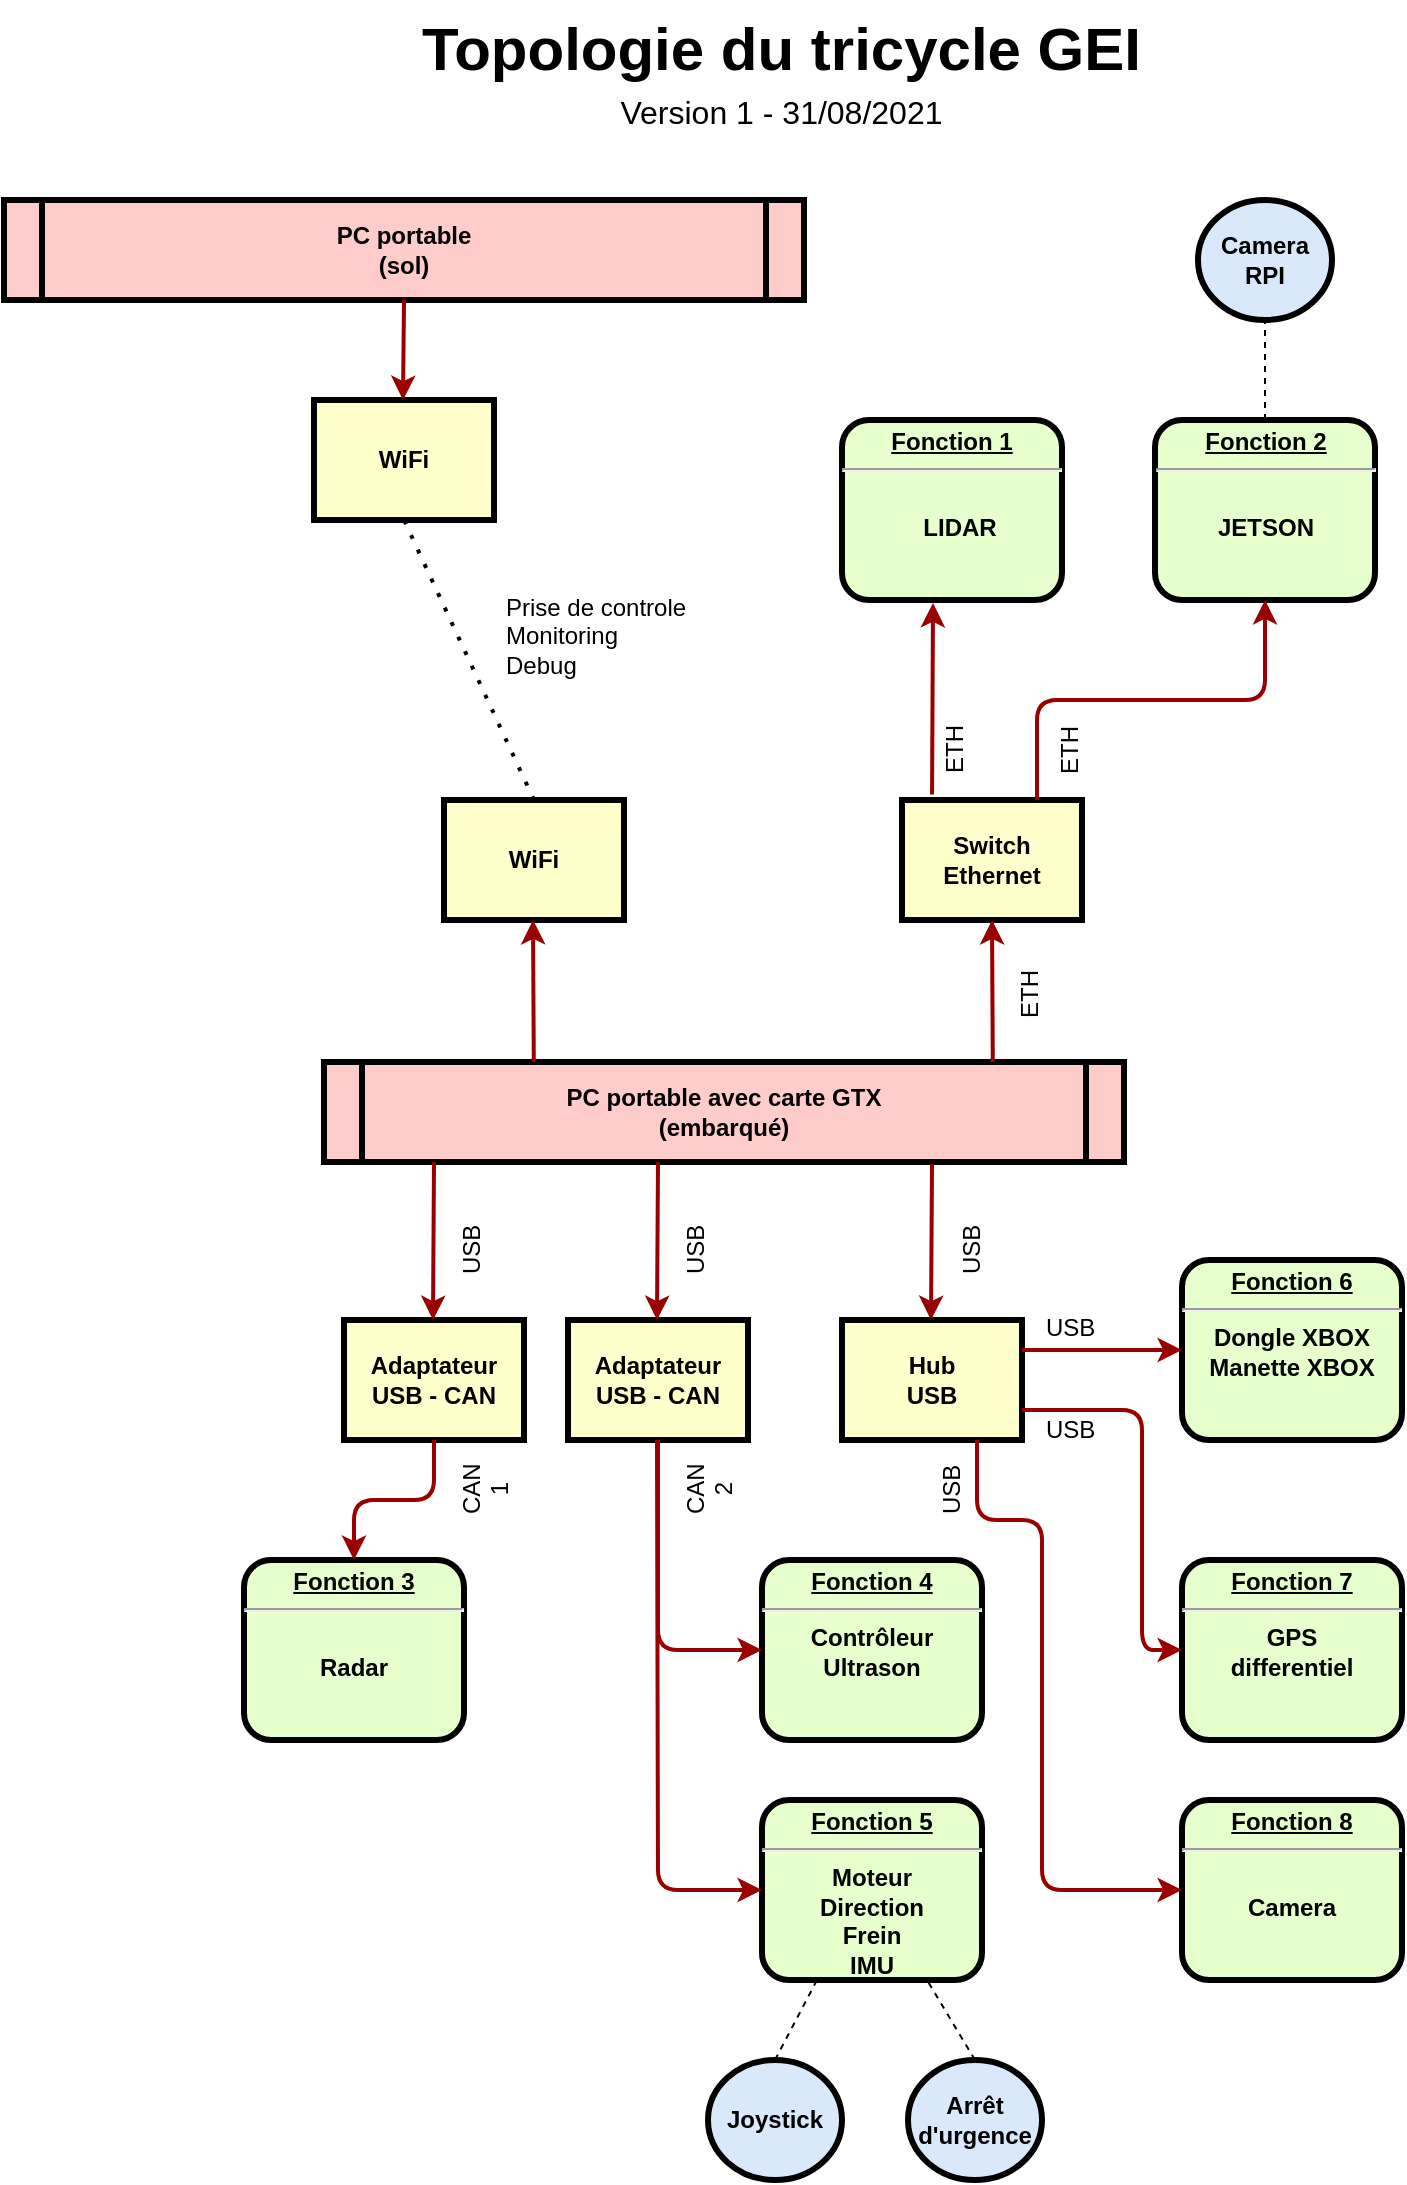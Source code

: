 <mxfile version="15.0.3" type="github">
  <diagram name="Page-1" id="c7558073-3199-34d8-9f00-42111426c3f3">
    <mxGraphModel dx="1069" dy="741" grid="1" gridSize="10" guides="1" tooltips="1" connect="1" arrows="1" fold="1" page="1" pageScale="1" pageWidth="826" pageHeight="1169" background="none" math="0" shadow="0">
      <root>
        <mxCell id="0" />
        <mxCell id="1" parent="0" />
        <mxCell id="3" value="Switch Ethernet" style="whiteSpace=wrap;align=center;verticalAlign=middle;fontStyle=1;strokeWidth=3;fillColor=#FFFFCC" parent="1" vertex="1">
          <mxGeometry x="489" y="430" width="90" height="60" as="geometry" />
        </mxCell>
        <mxCell id="5" value="PC portable avec carte GTX &#xa;(embarqué)" style="shape=process;whiteSpace=wrap;align=center;verticalAlign=middle;size=0.048;fontStyle=1;strokeWidth=3;fillColor=#FFCCCC" parent="1" vertex="1">
          <mxGeometry x="200.0" y="561" width="400" height="50" as="geometry" />
        </mxCell>
        <mxCell id="6" value="&lt;p style=&quot;margin: 0px ; margin-top: 4px ; text-align: center ; text-decoration: underline&quot;&gt;&lt;strong&gt;Fonction 1&lt;br&gt;&lt;/strong&gt;&lt;/p&gt;&lt;hr&gt;&lt;p style=&quot;margin: 0px ; margin-left: 8px&quot;&gt;&lt;br&gt;&lt;/p&gt;&lt;p style=&quot;margin: 0px ; margin-left: 8px&quot; align=&quot;center&quot;&gt;LIDAR&lt;br&gt;&lt;/p&gt;" style="verticalAlign=middle;align=center;overflow=fill;fontSize=12;fontFamily=Helvetica;html=1;rounded=1;fontStyle=1;strokeWidth=3;fillColor=#E6FFCC" parent="1" vertex="1">
          <mxGeometry x="459" y="240" width="110" height="90" as="geometry" />
        </mxCell>
        <mxCell id="8" value="&lt;p style=&quot;margin: 0px ; margin-top: 4px ; text-align: center ; text-decoration: underline&quot;&gt;&lt;strong&gt;&lt;strong&gt;Fonction 2&lt;/strong&gt;&lt;br&gt;&lt;/strong&gt;&lt;/p&gt;&lt;hr&gt;&lt;div&gt;&lt;br&gt;&lt;/div&gt;&lt;div&gt;JETSON&lt;/div&gt;" style="verticalAlign=middle;align=center;overflow=fill;fontSize=12;fontFamily=Helvetica;html=1;rounded=1;fontStyle=1;strokeWidth=3;fillColor=#E6FFCC" parent="1" vertex="1">
          <mxGeometry x="615.5" y="240" width="110" height="90" as="geometry" />
        </mxCell>
        <mxCell id="10" value="&lt;p style=&quot;margin: 0px ; margin-top: 4px ; text-align: center ; text-decoration: underline&quot;&gt;&lt;strong&gt;&lt;strong&gt;Fonction 3&lt;/strong&gt;&lt;/strong&gt;&lt;/p&gt;&lt;hr&gt;&lt;div&gt;&lt;br&gt;&lt;/div&gt;&lt;div&gt;Radar&lt;/div&gt;" style="verticalAlign=middle;align=center;overflow=fill;fontSize=12;fontFamily=Helvetica;html=1;rounded=1;fontStyle=1;strokeWidth=3;fillColor=#E6FFCC" parent="1" vertex="1">
          <mxGeometry x="160.0" y="810" width="110" height="90" as="geometry" />
        </mxCell>
        <mxCell id="12" value="Hub&#xa; USB" style="whiteSpace=wrap;align=center;verticalAlign=middle;fontStyle=1;strokeWidth=3;fillColor=#FFFFCC" parent="1" vertex="1">
          <mxGeometry x="459" y="690" width="90" height="60" as="geometry" />
        </mxCell>
        <mxCell id="14" value="Adaptateur USB - CAN" style="whiteSpace=wrap;align=center;verticalAlign=middle;fontStyle=1;strokeWidth=3;fillColor=#FFFFCC" parent="1" vertex="1">
          <mxGeometry x="210.0" y="690.0" width="90" height="60" as="geometry" />
        </mxCell>
        <mxCell id="v6RUtA155Lo1I2qpHWUi-98" value="" style="edgeStyle=elbowEdgeStyle;elbow=horizontal;strokeColor=#990000;strokeWidth=2;entryX=0.5;entryY=0;entryDx=0;entryDy=0;" edge="1" parent="1" target="14">
          <mxGeometry width="100" height="100" relative="1" as="geometry">
            <mxPoint x="255" y="611" as="sourcePoint" />
            <mxPoint x="254.5" y="676" as="targetPoint" />
            <Array as="points">
              <mxPoint x="254.5" y="645" />
            </Array>
          </mxGeometry>
        </mxCell>
        <mxCell id="v6RUtA155Lo1I2qpHWUi-99" value="USB" style="text;whiteSpace=wrap;html=1;rotation=-90;" vertex="1" parent="1">
          <mxGeometry x="260" y="640" width="29" height="29" as="geometry" />
        </mxCell>
        <mxCell id="v6RUtA155Lo1I2qpHWUi-100" value="Adaptateur USB - CAN" style="whiteSpace=wrap;align=center;verticalAlign=middle;fontStyle=1;strokeWidth=3;fillColor=#FFFFCC" vertex="1" parent="1">
          <mxGeometry x="322" y="690.0" width="90" height="60" as="geometry" />
        </mxCell>
        <mxCell id="v6RUtA155Lo1I2qpHWUi-101" value="" style="edgeStyle=elbowEdgeStyle;elbow=horizontal;strokeColor=#990000;strokeWidth=2;entryX=0.5;entryY=0;entryDx=0;entryDy=0;" edge="1" parent="1" target="v6RUtA155Lo1I2qpHWUi-100">
          <mxGeometry width="100" height="100" relative="1" as="geometry">
            <mxPoint x="367" y="611" as="sourcePoint" />
            <mxPoint x="366.5" y="676" as="targetPoint" />
            <Array as="points">
              <mxPoint x="366.5" y="645" />
            </Array>
          </mxGeometry>
        </mxCell>
        <mxCell id="v6RUtA155Lo1I2qpHWUi-102" value="USB" style="text;whiteSpace=wrap;html=1;rotation=-90;" vertex="1" parent="1">
          <mxGeometry x="372" y="640" width="29" height="29" as="geometry" />
        </mxCell>
        <mxCell id="v6RUtA155Lo1I2qpHWUi-105" value="" style="strokeColor=#990000;strokeWidth=2;exitX=0.5;exitY=1;exitDx=0;exitDy=0;entryX=0.5;entryY=0;entryDx=0;entryDy=0;edgeStyle=orthogonalEdgeStyle;" edge="1" parent="1" source="14" target="10">
          <mxGeometry width="100" height="100" relative="1" as="geometry">
            <mxPoint x="269" y="770" as="sourcePoint" />
            <mxPoint x="312.5" y="992.5" as="targetPoint" />
          </mxGeometry>
        </mxCell>
        <mxCell id="v6RUtA155Lo1I2qpHWUi-106" value="&lt;p style=&quot;margin: 0px ; margin-top: 4px ; text-align: center ; text-decoration: underline&quot;&gt;&lt;strong&gt;&lt;strong&gt;Fonction 5&lt;/strong&gt;&lt;br&gt;&lt;/strong&gt;&lt;/p&gt;&lt;hr&gt;&lt;div&gt;Moteur&lt;/div&gt;&lt;div&gt;Direction&lt;/div&gt;&lt;div&gt;Frein&lt;/div&gt;&lt;div&gt;IMU&lt;/div&gt;&lt;div&gt;&lt;br&gt;&lt;/div&gt;" style="verticalAlign=middle;align=center;overflow=fill;fontSize=12;fontFamily=Helvetica;html=1;rounded=1;fontStyle=1;strokeWidth=3;fillColor=#E6FFCC" vertex="1" parent="1">
          <mxGeometry x="419.0" y="930" width="110" height="90" as="geometry" />
        </mxCell>
        <mxCell id="v6RUtA155Lo1I2qpHWUi-107" value="" style="edgeStyle=elbowEdgeStyle;elbow=horizontal;strokeColor=#990000;strokeWidth=2;entryX=0;entryY=0.5;entryDx=0;entryDy=0;" edge="1" parent="1" target="v6RUtA155Lo1I2qpHWUi-106">
          <mxGeometry width="100" height="100" relative="1" as="geometry">
            <mxPoint x="366.5" y="750" as="sourcePoint" />
            <mxPoint x="366.5" y="800" as="targetPoint" />
            <Array as="points">
              <mxPoint x="367" y="810" />
            </Array>
          </mxGeometry>
        </mxCell>
        <mxCell id="v6RUtA155Lo1I2qpHWUi-108" value="&lt;p style=&quot;margin: 0px ; margin-top: 4px ; text-align: center ; text-decoration: underline&quot;&gt;&lt;strong&gt;&lt;strong&gt;Fonction 4&lt;/strong&gt;&lt;br&gt;&lt;/strong&gt;&lt;/p&gt;&lt;hr&gt;&lt;div&gt;Contrôleur&lt;/div&gt;&lt;div&gt;Ultrason&lt;br&gt;&lt;/div&gt;" style="verticalAlign=middle;align=center;overflow=fill;fontSize=12;fontFamily=Helvetica;html=1;rounded=1;fontStyle=1;strokeWidth=3;fillColor=#E6FFCC" vertex="1" parent="1">
          <mxGeometry x="419.0" y="810" width="110" height="90" as="geometry" />
        </mxCell>
        <mxCell id="v6RUtA155Lo1I2qpHWUi-109" value="" style="edgeStyle=elbowEdgeStyle;elbow=horizontal;strokeColor=#990000;strokeWidth=2;exitX=0.5;exitY=1;exitDx=0;exitDy=0;entryX=0;entryY=0.5;entryDx=0;entryDy=0;" edge="1" parent="1" source="v6RUtA155Lo1I2qpHWUi-100" target="v6RUtA155Lo1I2qpHWUi-108">
          <mxGeometry width="100" height="100" relative="1" as="geometry">
            <mxPoint x="366.5" y="870" as="sourcePoint" />
            <mxPoint x="366.5" y="920" as="targetPoint" />
            <Array as="points">
              <mxPoint x="367" y="870" />
            </Array>
          </mxGeometry>
        </mxCell>
        <mxCell id="v6RUtA155Lo1I2qpHWUi-110" value="&lt;div align=&quot;center&quot;&gt;CAN&lt;br&gt;1&lt;/div&gt;&lt;div&gt;&lt;br&gt;&lt;/div&gt;" style="text;whiteSpace=wrap;html=1;rotation=-90;" vertex="1" parent="1">
          <mxGeometry x="260" y="760" width="29" height="29" as="geometry" />
        </mxCell>
        <mxCell id="v6RUtA155Lo1I2qpHWUi-111" value="&lt;div align=&quot;center&quot;&gt;CAN&lt;/div&gt;&lt;div align=&quot;center&quot;&gt;2&lt;br&gt;&lt;/div&gt;" style="text;whiteSpace=wrap;html=1;rotation=-90;" vertex="1" parent="1">
          <mxGeometry x="372" y="760" width="29" height="29" as="geometry" />
        </mxCell>
        <mxCell id="v6RUtA155Lo1I2qpHWUi-112" value="" style="edgeStyle=elbowEdgeStyle;elbow=horizontal;strokeColor=#990000;strokeWidth=2;entryX=0.5;entryY=0;entryDx=0;entryDy=0;" edge="1" parent="1" target="12">
          <mxGeometry width="100" height="100" relative="1" as="geometry">
            <mxPoint x="504" y="612" as="sourcePoint" />
            <mxPoint x="504" y="690" as="targetPoint" />
            <Array as="points">
              <mxPoint x="503.5" y="645" />
            </Array>
          </mxGeometry>
        </mxCell>
        <mxCell id="v6RUtA155Lo1I2qpHWUi-114" value="USB" style="text;whiteSpace=wrap;html=1;rotation=-90;" vertex="1" parent="1">
          <mxGeometry x="510" y="640" width="29" height="29" as="geometry" />
        </mxCell>
        <mxCell id="v6RUtA155Lo1I2qpHWUi-115" value="&lt;p style=&quot;margin: 0px ; margin-top: 4px ; text-align: center ; text-decoration: underline&quot;&gt;&lt;strong&gt;&lt;strong&gt;Fonction 7&lt;/strong&gt;&lt;br&gt;&lt;/strong&gt;&lt;/p&gt;&lt;hr&gt;GPS&lt;br&gt;differentiel&lt;br&gt;&lt;div&gt;&lt;br&gt;&lt;/div&gt;" style="verticalAlign=middle;align=center;overflow=fill;fontSize=12;fontFamily=Helvetica;html=1;rounded=1;fontStyle=1;strokeWidth=3;fillColor=#E6FFCC" vertex="1" parent="1">
          <mxGeometry x="629" y="810" width="110" height="90" as="geometry" />
        </mxCell>
        <mxCell id="v6RUtA155Lo1I2qpHWUi-116" value="&lt;p style=&quot;margin: 0px ; margin-top: 4px ; text-align: center ; text-decoration: underline&quot;&gt;&lt;strong&gt;&lt;strong&gt;Fonction 8&lt;/strong&gt;&lt;br&gt;&lt;/strong&gt;&lt;/p&gt;&lt;hr&gt;&lt;div&gt;&lt;br&gt;&lt;/div&gt;&lt;div&gt;Camera&lt;/div&gt;" style="verticalAlign=middle;align=center;overflow=fill;fontSize=12;fontFamily=Helvetica;html=1;rounded=1;fontStyle=1;strokeWidth=3;fillColor=#E6FFCC" vertex="1" parent="1">
          <mxGeometry x="629" y="930" width="110" height="90" as="geometry" />
        </mxCell>
        <mxCell id="v6RUtA155Lo1I2qpHWUi-119" value="" style="edgeStyle=elbowEdgeStyle;elbow=horizontal;strokeColor=#990000;strokeWidth=2;entryX=0;entryY=0.5;entryDx=0;entryDy=0;exitX=1;exitY=0.75;exitDx=0;exitDy=0;" edge="1" parent="1" source="12" target="v6RUtA155Lo1I2qpHWUi-115">
          <mxGeometry width="100" height="100" relative="1" as="geometry">
            <mxPoint x="579" y="697" as="sourcePoint" />
            <mxPoint x="599" y="760" as="targetPoint" />
            <Array as="points">
              <mxPoint x="609" y="780" />
            </Array>
          </mxGeometry>
        </mxCell>
        <mxCell id="v6RUtA155Lo1I2qpHWUi-120" value="" style="elbow=horizontal;strokeColor=#990000;strokeWidth=2;exitX=0.75;exitY=1;exitDx=0;exitDy=0;entryX=0;entryY=0.5;entryDx=0;entryDy=0;edgeStyle=orthogonalEdgeStyle;" edge="1" parent="1" source="12" target="v6RUtA155Lo1I2qpHWUi-116">
          <mxGeometry width="100" height="100" relative="1" as="geometry">
            <mxPoint x="585" y="730" as="sourcePoint" />
            <mxPoint x="585" y="780" as="targetPoint" />
            <Array as="points">
              <mxPoint x="527" y="790" />
              <mxPoint x="559" y="790" />
              <mxPoint x="559" y="975" />
            </Array>
          </mxGeometry>
        </mxCell>
        <mxCell id="v6RUtA155Lo1I2qpHWUi-121" value="USB" style="text;whiteSpace=wrap;html=1;rotation=0;" vertex="1" parent="1">
          <mxGeometry x="559" y="731" width="29" height="29" as="geometry" />
        </mxCell>
        <mxCell id="v6RUtA155Lo1I2qpHWUi-122" value="USB" style="text;whiteSpace=wrap;html=1;rotation=-90;" vertex="1" parent="1">
          <mxGeometry x="500" y="760" width="29" height="29" as="geometry" />
        </mxCell>
        <mxCell id="v6RUtA155Lo1I2qpHWUi-125" value="" style="edgeStyle=elbowEdgeStyle;elbow=horizontal;strokeColor=#990000;strokeWidth=2;entryX=0.5;entryY=1;entryDx=0;entryDy=0;exitX=0.836;exitY=0.001;exitDx=0;exitDy=0;exitPerimeter=0;" edge="1" parent="1" source="5" target="3">
          <mxGeometry width="100" height="100" relative="1" as="geometry">
            <mxPoint x="533.5" y="546" as="sourcePoint" />
            <mxPoint x="533.5" y="496" as="targetPoint" />
          </mxGeometry>
        </mxCell>
        <mxCell id="v6RUtA155Lo1I2qpHWUi-126" value="&lt;div&gt;ETH&lt;/div&gt;" style="text;whiteSpace=wrap;html=1;rotation=-90;" vertex="1" parent="1">
          <mxGeometry x="539" y="512" width="29" height="29" as="geometry" />
        </mxCell>
        <mxCell id="v6RUtA155Lo1I2qpHWUi-127" value="" style="edgeStyle=elbowEdgeStyle;elbow=horizontal;strokeColor=#990000;strokeWidth=2;entryX=0.422;entryY=1.016;entryDx=0;entryDy=0;exitX=0.167;exitY=-0.045;exitDx=0;exitDy=0;exitPerimeter=0;entryPerimeter=0;" edge="1" parent="1" source="3" target="6">
          <mxGeometry width="100" height="100" relative="1" as="geometry">
            <mxPoint x="504.06" y="421.05" as="sourcePoint" />
            <mxPoint x="503.66" y="350" as="targetPoint" />
          </mxGeometry>
        </mxCell>
        <mxCell id="v6RUtA155Lo1I2qpHWUi-129" value="" style="strokeColor=#990000;strokeWidth=2;exitX=0.75;exitY=0;exitDx=0;exitDy=0;entryX=0.5;entryY=1;entryDx=0;entryDy=0;edgeStyle=orthogonalEdgeStyle;" edge="1" parent="1" source="3" target="8">
          <mxGeometry width="100" height="100" relative="1" as="geometry">
            <mxPoint x="680" y="360" as="sourcePoint" />
            <mxPoint x="640.0" y="420" as="targetPoint" />
          </mxGeometry>
        </mxCell>
        <mxCell id="v6RUtA155Lo1I2qpHWUi-130" value="&lt;div&gt;ETH&lt;/div&gt;" style="text;whiteSpace=wrap;html=1;rotation=-90;" vertex="1" parent="1">
          <mxGeometry x="501.5" y="390" width="29" height="29" as="geometry" />
        </mxCell>
        <mxCell id="v6RUtA155Lo1I2qpHWUi-132" value="&lt;div&gt;ETH&lt;/div&gt;" style="text;whiteSpace=wrap;html=1;rotation=-90;" vertex="1" parent="1">
          <mxGeometry x="559" y="390" width="29" height="29" as="geometry" />
        </mxCell>
        <mxCell id="v6RUtA155Lo1I2qpHWUi-134" value="&lt;b&gt;Joystick&lt;/b&gt;" style="ellipse;whiteSpace=wrap;html=1;fillColor=#dae8fc;strokeWidth=3;" vertex="1" parent="1">
          <mxGeometry x="392" y="1060" width="67" height="60" as="geometry" />
        </mxCell>
        <mxCell id="v6RUtA155Lo1I2qpHWUi-135" value="&lt;div&gt;&lt;b&gt;Arrêt&lt;/b&gt;&lt;/div&gt;&lt;div&gt;&lt;b&gt;d&#39;urgence&lt;/b&gt;&lt;/div&gt;" style="ellipse;whiteSpace=wrap;html=1;fillColor=#dae8fc;strokeWidth=3;" vertex="1" parent="1">
          <mxGeometry x="492" y="1060" width="67" height="60" as="geometry" />
        </mxCell>
        <mxCell id="v6RUtA155Lo1I2qpHWUi-136" value="" style="endArrow=none;dashed=1;html=1;entryX=0.25;entryY=1;entryDx=0;entryDy=0;exitX=0.5;exitY=0;exitDx=0;exitDy=0;" edge="1" parent="1" source="v6RUtA155Lo1I2qpHWUi-134" target="v6RUtA155Lo1I2qpHWUi-106">
          <mxGeometry width="50" height="50" relative="1" as="geometry">
            <mxPoint x="362" y="1070" as="sourcePoint" />
            <mxPoint x="412" y="1020" as="targetPoint" />
          </mxGeometry>
        </mxCell>
        <mxCell id="v6RUtA155Lo1I2qpHWUi-137" value="" style="endArrow=none;dashed=1;html=1;entryX=0.75;entryY=1;entryDx=0;entryDy=0;exitX=0.5;exitY=0;exitDx=0;exitDy=0;" edge="1" parent="1" source="v6RUtA155Lo1I2qpHWUi-135" target="v6RUtA155Lo1I2qpHWUi-106">
          <mxGeometry width="50" height="50" relative="1" as="geometry">
            <mxPoint x="460" y="1080" as="sourcePoint" />
            <mxPoint x="510" y="1030" as="targetPoint" />
          </mxGeometry>
        </mxCell>
        <mxCell id="v6RUtA155Lo1I2qpHWUi-138" value="&lt;b&gt;Camera&lt;br&gt;RPI&lt;/b&gt;" style="ellipse;whiteSpace=wrap;html=1;fillColor=#dae8fc;strokeWidth=3;" vertex="1" parent="1">
          <mxGeometry x="637" y="130" width="67" height="60" as="geometry" />
        </mxCell>
        <mxCell id="v6RUtA155Lo1I2qpHWUi-139" value="" style="endArrow=none;dashed=1;html=1;entryX=0.5;entryY=1;entryDx=0;entryDy=0;exitX=0.5;exitY=0;exitDx=0;exitDy=0;" edge="1" parent="1" source="8" target="v6RUtA155Lo1I2qpHWUi-138">
          <mxGeometry width="50" height="50" relative="1" as="geometry">
            <mxPoint x="609" y="260" as="sourcePoint" />
            <mxPoint x="659" y="210" as="targetPoint" />
          </mxGeometry>
        </mxCell>
        <mxCell id="v6RUtA155Lo1I2qpHWUi-141" value="&lt;p style=&quot;margin: 0px ; margin-top: 4px ; text-align: center ; text-decoration: underline&quot;&gt;&lt;strong&gt;&lt;strong&gt;Fonction 6&lt;/strong&gt;&lt;br&gt;&lt;/strong&gt;&lt;/p&gt;&lt;hr&gt;&lt;div&gt;Dongle XBOX&lt;/div&gt;Manette XBOX&lt;br&gt;&lt;div&gt;&lt;br&gt;&lt;/div&gt;" style="verticalAlign=middle;align=center;overflow=fill;fontSize=12;fontFamily=Helvetica;html=1;rounded=1;fontStyle=1;strokeWidth=3;fillColor=#E6FFCC" vertex="1" parent="1">
          <mxGeometry x="629" y="660" width="110" height="90" as="geometry" />
        </mxCell>
        <mxCell id="v6RUtA155Lo1I2qpHWUi-142" value="" style="edgeStyle=elbowEdgeStyle;elbow=horizontal;strokeColor=#990000;strokeWidth=2;entryX=0;entryY=0.5;entryDx=0;entryDy=0;exitX=1;exitY=0.25;exitDx=0;exitDy=0;" edge="1" parent="1" source="12" target="v6RUtA155Lo1I2qpHWUi-141">
          <mxGeometry width="100" height="100" relative="1" as="geometry">
            <mxPoint x="559" y="745" as="sourcePoint" />
            <mxPoint x="639" y="865" as="targetPoint" />
            <Array as="points">
              <mxPoint x="589" y="720" />
            </Array>
          </mxGeometry>
        </mxCell>
        <mxCell id="v6RUtA155Lo1I2qpHWUi-143" value="USB" style="text;whiteSpace=wrap;html=1;rotation=0;" vertex="1" parent="1">
          <mxGeometry x="559" y="680" width="29" height="29" as="geometry" />
        </mxCell>
        <mxCell id="v6RUtA155Lo1I2qpHWUi-144" value="WiFi" style="whiteSpace=wrap;align=center;verticalAlign=middle;fontStyle=1;strokeWidth=3;fillColor=#FFFFCC" vertex="1" parent="1">
          <mxGeometry x="260" y="430" width="90" height="60" as="geometry" />
        </mxCell>
        <mxCell id="v6RUtA155Lo1I2qpHWUi-145" value="" style="edgeStyle=elbowEdgeStyle;elbow=horizontal;strokeColor=#990000;strokeWidth=2;entryX=0.5;entryY=1;entryDx=0;entryDy=0;exitX=0.836;exitY=0.001;exitDx=0;exitDy=0;exitPerimeter=0;" edge="1" parent="1">
          <mxGeometry width="100" height="100" relative="1" as="geometry">
            <mxPoint x="304.9" y="561.0" as="sourcePoint" />
            <mxPoint x="304.5" y="489.95" as="targetPoint" />
          </mxGeometry>
        </mxCell>
        <mxCell id="v6RUtA155Lo1I2qpHWUi-146" value="PC portable &#xa;(sol)" style="shape=process;whiteSpace=wrap;align=center;verticalAlign=middle;size=0.048;fontStyle=1;strokeWidth=3;fillColor=#FFCCCC" vertex="1" parent="1">
          <mxGeometry x="40.0" y="130" width="400" height="50" as="geometry" />
        </mxCell>
        <mxCell id="v6RUtA155Lo1I2qpHWUi-147" value="WiFi" style="whiteSpace=wrap;align=center;verticalAlign=middle;fontStyle=1;strokeWidth=3;fillColor=#FFFFCC" vertex="1" parent="1">
          <mxGeometry x="195" y="230" width="90" height="60" as="geometry" />
        </mxCell>
        <mxCell id="v6RUtA155Lo1I2qpHWUi-148" value="" style="edgeStyle=elbowEdgeStyle;elbow=horizontal;strokeColor=#990000;strokeWidth=2;entryX=0.5;entryY=0;entryDx=0;entryDy=0;exitX=0.5;exitY=1;exitDx=0;exitDy=0;" edge="1" parent="1" source="v6RUtA155Lo1I2qpHWUi-146" target="v6RUtA155Lo1I2qpHWUi-147">
          <mxGeometry width="100" height="100" relative="1" as="geometry">
            <mxPoint x="250" y="190" as="sourcePoint" />
            <mxPoint x="260" y="210" as="targetPoint" />
            <Array as="points">
              <mxPoint x="239.5" y="214" />
            </Array>
          </mxGeometry>
        </mxCell>
        <mxCell id="v6RUtA155Lo1I2qpHWUi-150" value="" style="endArrow=none;dashed=1;html=1;dashPattern=1 3;strokeWidth=2;entryX=0.5;entryY=1;entryDx=0;entryDy=0;exitX=0.5;exitY=0;exitDx=0;exitDy=0;" edge="1" parent="1" source="v6RUtA155Lo1I2qpHWUi-144" target="v6RUtA155Lo1I2qpHWUi-147">
          <mxGeometry width="50" height="50" relative="1" as="geometry">
            <mxPoint x="300" y="450" as="sourcePoint" />
            <mxPoint x="350" y="400" as="targetPoint" />
          </mxGeometry>
        </mxCell>
        <mxCell id="v6RUtA155Lo1I2qpHWUi-151" value="Prise de controle&lt;br&gt;Monitoring&lt;br&gt;Debug" style="text;whiteSpace=wrap;html=1;rotation=0;" vertex="1" parent="1">
          <mxGeometry x="289" y="320" width="121" height="70" as="geometry" />
        </mxCell>
        <mxCell id="v6RUtA155Lo1I2qpHWUi-152" value="&lt;div style=&quot;font-size: 20px&quot; align=&quot;center&quot;&gt;&lt;font style=&quot;font-size: 20px&quot;&gt;&lt;b&gt;&lt;font style=&quot;font-size: 30px&quot;&gt;Topologie du tricycle GEI&lt;/font&gt;&lt;br&gt;&lt;/b&gt;&lt;font style=&quot;font-size: 16px&quot;&gt;Version 1 - 31/08/2021&lt;/font&gt;&lt;b&gt;&lt;br&gt;&lt;/b&gt;&lt;/font&gt;&lt;/div&gt;" style="text;whiteSpace=wrap;html=1;rotation=0;" vertex="1" parent="1">
          <mxGeometry x="247" y="30" width="390" height="60" as="geometry" />
        </mxCell>
      </root>
    </mxGraphModel>
  </diagram>
</mxfile>
